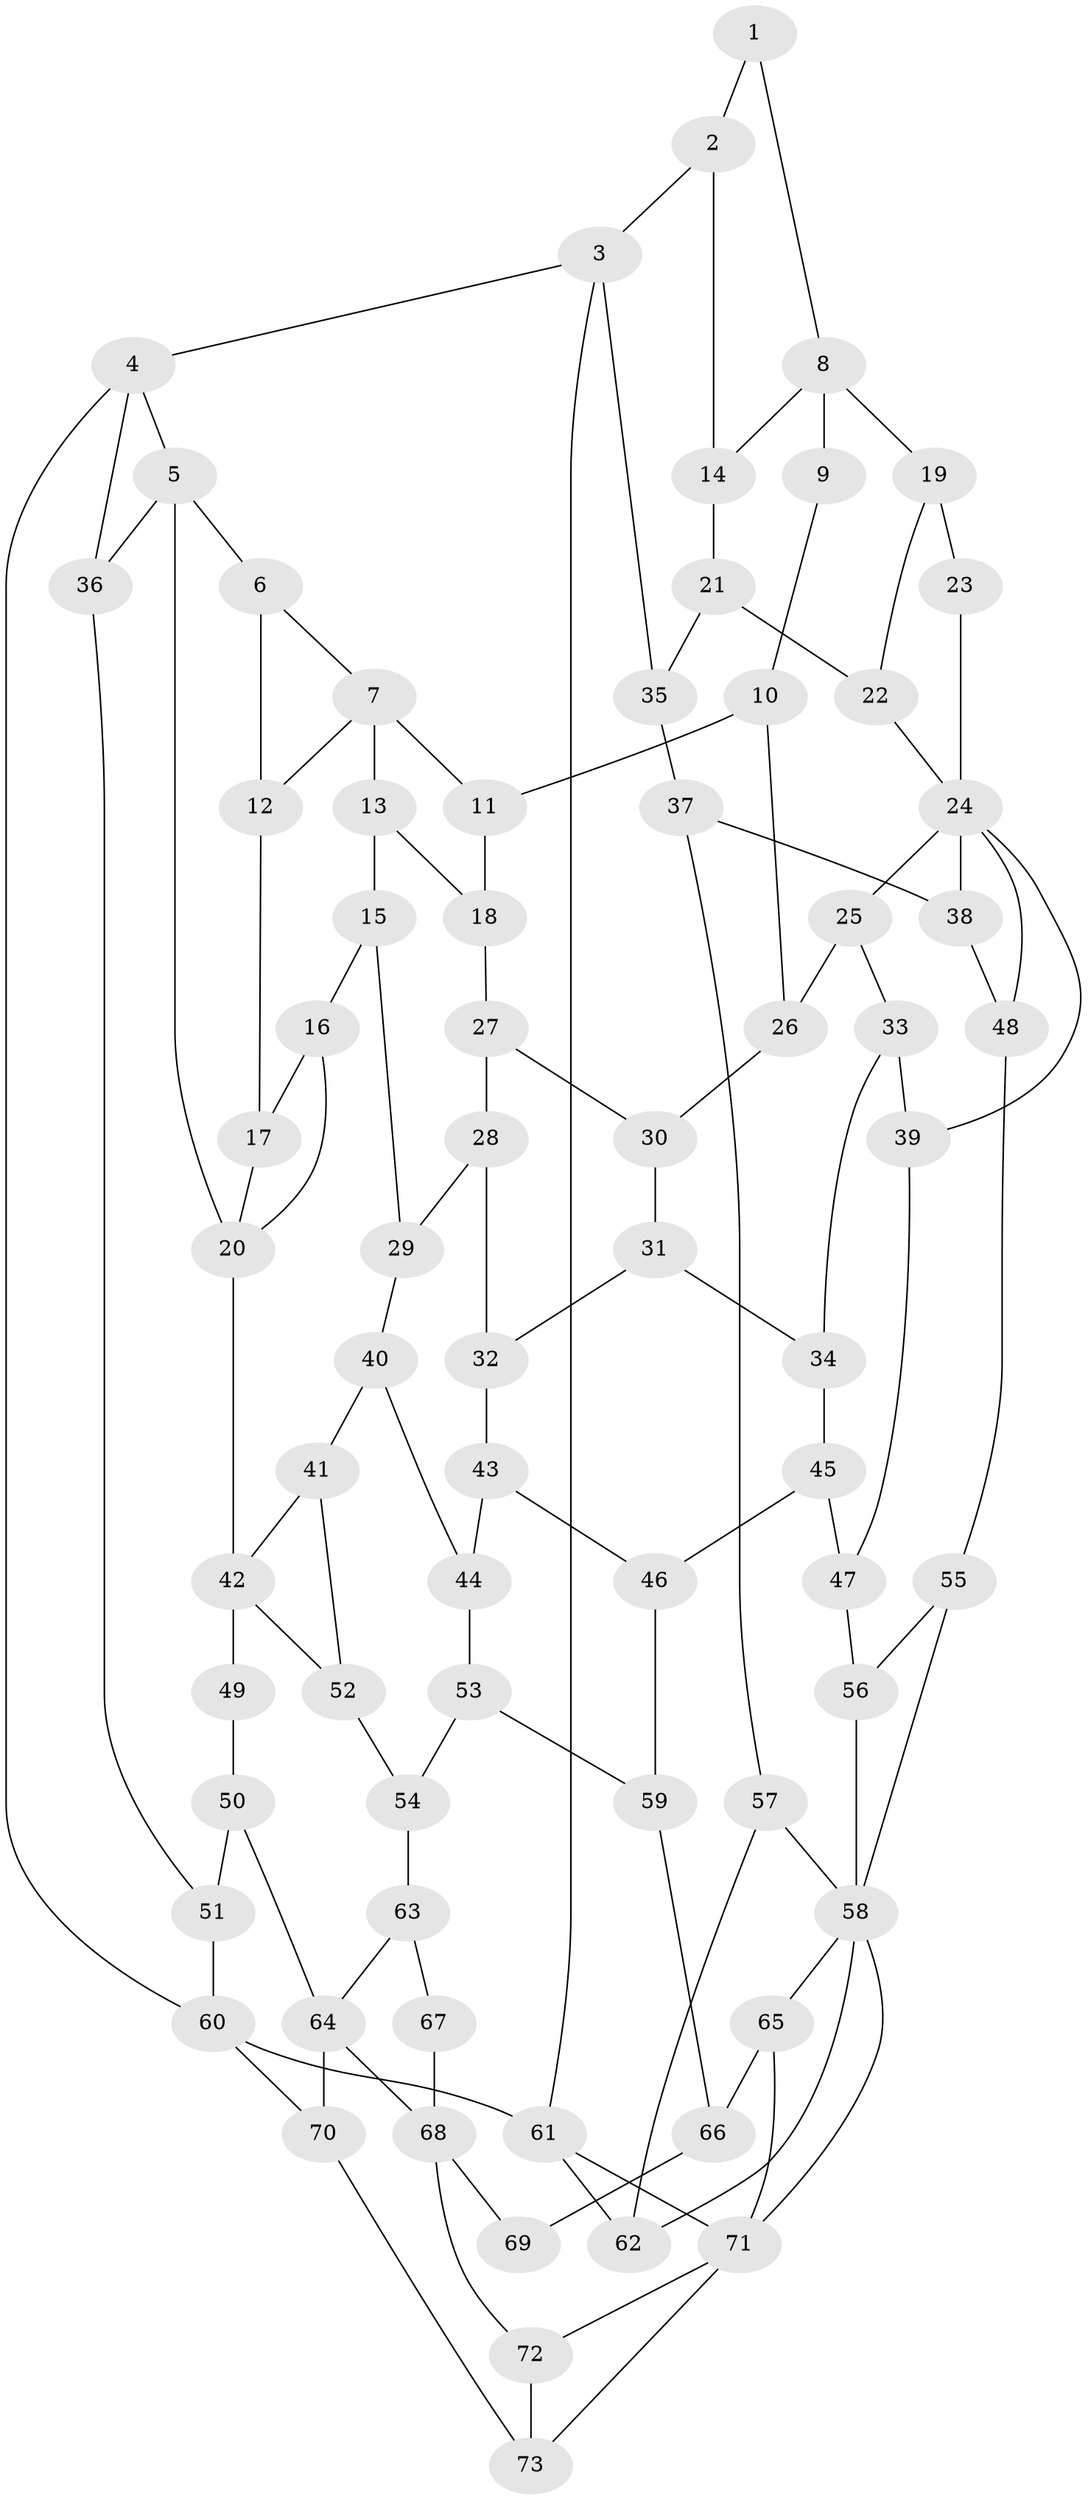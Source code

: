 // original degree distribution, {3: 0.019230769230769232, 6: 0.19230769230769232, 5: 0.5769230769230769, 4: 0.21153846153846154}
// Generated by graph-tools (version 1.1) at 2025/54/03/04/25 22:54:33]
// undirected, 73 vertices, 116 edges
graph export_dot {
  node [color=gray90,style=filled];
  1;
  2;
  3;
  4;
  5;
  6;
  7;
  8;
  9;
  10;
  11;
  12;
  13;
  14;
  15;
  16;
  17;
  18;
  19;
  20;
  21;
  22;
  23;
  24;
  25;
  26;
  27;
  28;
  29;
  30;
  31;
  32;
  33;
  34;
  35;
  36;
  37;
  38;
  39;
  40;
  41;
  42;
  43;
  44;
  45;
  46;
  47;
  48;
  49;
  50;
  51;
  52;
  53;
  54;
  55;
  56;
  57;
  58;
  59;
  60;
  61;
  62;
  63;
  64;
  65;
  66;
  67;
  68;
  69;
  70;
  71;
  72;
  73;
  1 -- 2 [weight=1.0];
  1 -- 8 [weight=1.0];
  2 -- 3 [weight=1.0];
  2 -- 14 [weight=1.0];
  3 -- 4 [weight=1.0];
  3 -- 35 [weight=1.0];
  3 -- 61 [weight=1.0];
  4 -- 5 [weight=1.0];
  4 -- 36 [weight=1.0];
  4 -- 60 [weight=1.0];
  5 -- 6 [weight=1.0];
  5 -- 20 [weight=2.0];
  5 -- 36 [weight=1.0];
  6 -- 7 [weight=1.0];
  6 -- 12 [weight=1.0];
  7 -- 11 [weight=1.0];
  7 -- 12 [weight=1.0];
  7 -- 13 [weight=2.0];
  8 -- 9 [weight=2.0];
  8 -- 14 [weight=1.0];
  8 -- 19 [weight=2.0];
  9 -- 10 [weight=1.0];
  10 -- 11 [weight=1.0];
  10 -- 26 [weight=1.0];
  11 -- 18 [weight=1.0];
  12 -- 17 [weight=1.0];
  13 -- 15 [weight=1.0];
  13 -- 18 [weight=1.0];
  14 -- 21 [weight=1.0];
  15 -- 16 [weight=1.0];
  15 -- 29 [weight=1.0];
  16 -- 17 [weight=1.0];
  16 -- 20 [weight=1.0];
  17 -- 20 [weight=1.0];
  18 -- 27 [weight=1.0];
  19 -- 22 [weight=1.0];
  19 -- 23 [weight=2.0];
  20 -- 42 [weight=2.0];
  21 -- 22 [weight=1.0];
  21 -- 35 [weight=1.0];
  22 -- 24 [weight=1.0];
  23 -- 24 [weight=1.0];
  24 -- 25 [weight=1.0];
  24 -- 38 [weight=1.0];
  24 -- 39 [weight=1.0];
  24 -- 48 [weight=1.0];
  25 -- 26 [weight=1.0];
  25 -- 33 [weight=1.0];
  26 -- 30 [weight=1.0];
  27 -- 28 [weight=1.0];
  27 -- 30 [weight=1.0];
  28 -- 29 [weight=1.0];
  28 -- 32 [weight=1.0];
  29 -- 40 [weight=1.0];
  30 -- 31 [weight=1.0];
  31 -- 32 [weight=1.0];
  31 -- 34 [weight=1.0];
  32 -- 43 [weight=1.0];
  33 -- 34 [weight=1.0];
  33 -- 39 [weight=1.0];
  34 -- 45 [weight=1.0];
  35 -- 37 [weight=1.0];
  36 -- 51 [weight=1.0];
  37 -- 38 [weight=1.0];
  37 -- 57 [weight=1.0];
  38 -- 48 [weight=1.0];
  39 -- 47 [weight=1.0];
  40 -- 41 [weight=1.0];
  40 -- 44 [weight=1.0];
  41 -- 42 [weight=1.0];
  41 -- 52 [weight=1.0];
  42 -- 49 [weight=2.0];
  42 -- 52 [weight=1.0];
  43 -- 44 [weight=1.0];
  43 -- 46 [weight=1.0];
  44 -- 53 [weight=1.0];
  45 -- 46 [weight=1.0];
  45 -- 47 [weight=1.0];
  46 -- 59 [weight=1.0];
  47 -- 56 [weight=1.0];
  48 -- 55 [weight=1.0];
  49 -- 50 [weight=1.0];
  50 -- 51 [weight=1.0];
  50 -- 64 [weight=1.0];
  51 -- 60 [weight=1.0];
  52 -- 54 [weight=1.0];
  53 -- 54 [weight=1.0];
  53 -- 59 [weight=1.0];
  54 -- 63 [weight=1.0];
  55 -- 56 [weight=1.0];
  55 -- 58 [weight=1.0];
  56 -- 58 [weight=1.0];
  57 -- 58 [weight=1.0];
  57 -- 62 [weight=1.0];
  58 -- 62 [weight=1.0];
  58 -- 65 [weight=1.0];
  58 -- 71 [weight=1.0];
  59 -- 66 [weight=1.0];
  60 -- 61 [weight=1.0];
  60 -- 70 [weight=1.0];
  61 -- 62 [weight=1.0];
  61 -- 71 [weight=1.0];
  63 -- 64 [weight=1.0];
  63 -- 67 [weight=1.0];
  64 -- 68 [weight=1.0];
  64 -- 70 [weight=1.0];
  65 -- 66 [weight=1.0];
  65 -- 71 [weight=1.0];
  66 -- 69 [weight=1.0];
  67 -- 68 [weight=2.0];
  68 -- 69 [weight=2.0];
  68 -- 72 [weight=1.0];
  70 -- 73 [weight=1.0];
  71 -- 72 [weight=1.0];
  71 -- 73 [weight=1.0];
  72 -- 73 [weight=1.0];
}
